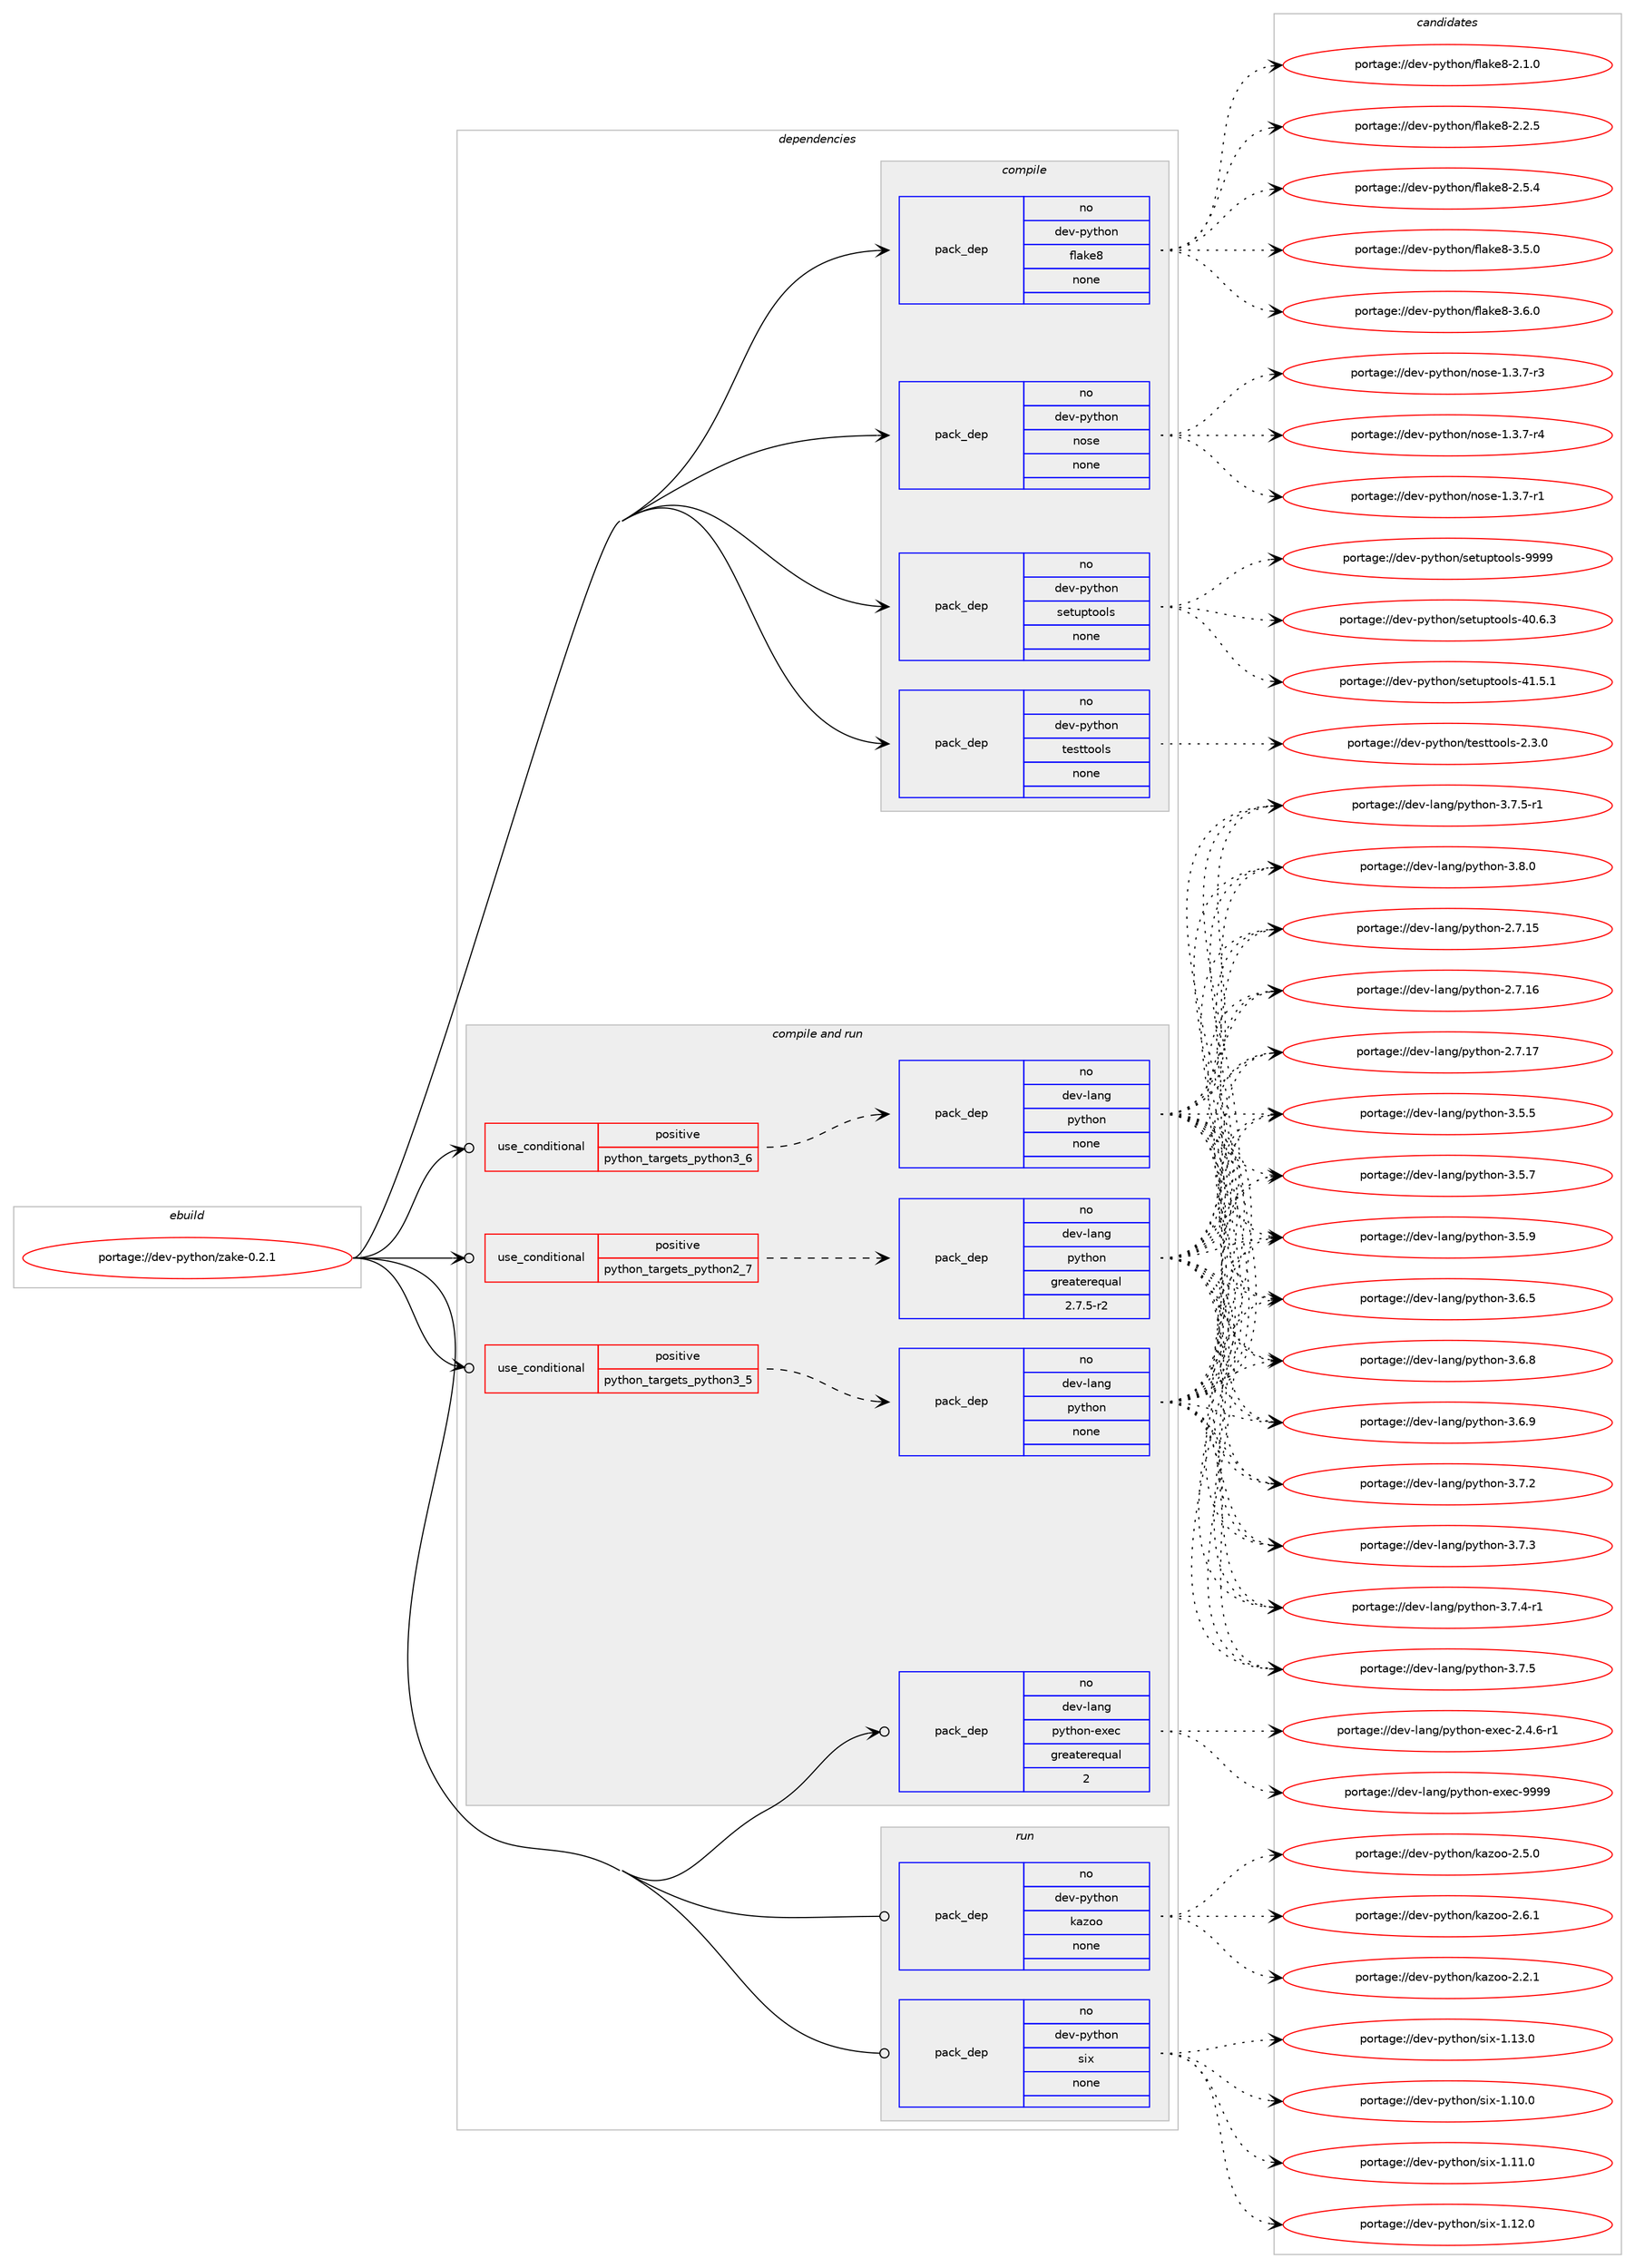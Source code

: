 digraph prolog {

# *************
# Graph options
# *************

newrank=true;
concentrate=true;
compound=true;
graph [rankdir=LR,fontname=Helvetica,fontsize=10,ranksep=1.5];#, ranksep=2.5, nodesep=0.2];
edge  [arrowhead=vee];
node  [fontname=Helvetica,fontsize=10];

# **********
# The ebuild
# **********

subgraph cluster_leftcol {
color=gray;
rank=same;
label=<<i>ebuild</i>>;
id [label="portage://dev-python/zake-0.2.1", color=red, width=4, href="../dev-python/zake-0.2.1.svg"];
}

# ****************
# The dependencies
# ****************

subgraph cluster_midcol {
color=gray;
label=<<i>dependencies</i>>;
subgraph cluster_compile {
fillcolor="#eeeeee";
style=filled;
label=<<i>compile</i>>;
subgraph pack135464 {
dependency180009 [label=<<TABLE BORDER="0" CELLBORDER="1" CELLSPACING="0" CELLPADDING="4" WIDTH="220"><TR><TD ROWSPAN="6" CELLPADDING="30">pack_dep</TD></TR><TR><TD WIDTH="110">no</TD></TR><TR><TD>dev-python</TD></TR><TR><TD>flake8</TD></TR><TR><TD>none</TD></TR><TR><TD></TD></TR></TABLE>>, shape=none, color=blue];
}
id:e -> dependency180009:w [weight=20,style="solid",arrowhead="vee"];
subgraph pack135465 {
dependency180010 [label=<<TABLE BORDER="0" CELLBORDER="1" CELLSPACING="0" CELLPADDING="4" WIDTH="220"><TR><TD ROWSPAN="6" CELLPADDING="30">pack_dep</TD></TR><TR><TD WIDTH="110">no</TD></TR><TR><TD>dev-python</TD></TR><TR><TD>nose</TD></TR><TR><TD>none</TD></TR><TR><TD></TD></TR></TABLE>>, shape=none, color=blue];
}
id:e -> dependency180010:w [weight=20,style="solid",arrowhead="vee"];
subgraph pack135466 {
dependency180011 [label=<<TABLE BORDER="0" CELLBORDER="1" CELLSPACING="0" CELLPADDING="4" WIDTH="220"><TR><TD ROWSPAN="6" CELLPADDING="30">pack_dep</TD></TR><TR><TD WIDTH="110">no</TD></TR><TR><TD>dev-python</TD></TR><TR><TD>setuptools</TD></TR><TR><TD>none</TD></TR><TR><TD></TD></TR></TABLE>>, shape=none, color=blue];
}
id:e -> dependency180011:w [weight=20,style="solid",arrowhead="vee"];
subgraph pack135467 {
dependency180012 [label=<<TABLE BORDER="0" CELLBORDER="1" CELLSPACING="0" CELLPADDING="4" WIDTH="220"><TR><TD ROWSPAN="6" CELLPADDING="30">pack_dep</TD></TR><TR><TD WIDTH="110">no</TD></TR><TR><TD>dev-python</TD></TR><TR><TD>testtools</TD></TR><TR><TD>none</TD></TR><TR><TD></TD></TR></TABLE>>, shape=none, color=blue];
}
id:e -> dependency180012:w [weight=20,style="solid",arrowhead="vee"];
}
subgraph cluster_compileandrun {
fillcolor="#eeeeee";
style=filled;
label=<<i>compile and run</i>>;
subgraph cond41134 {
dependency180013 [label=<<TABLE BORDER="0" CELLBORDER="1" CELLSPACING="0" CELLPADDING="4"><TR><TD ROWSPAN="3" CELLPADDING="10">use_conditional</TD></TR><TR><TD>positive</TD></TR><TR><TD>python_targets_python2_7</TD></TR></TABLE>>, shape=none, color=red];
subgraph pack135468 {
dependency180014 [label=<<TABLE BORDER="0" CELLBORDER="1" CELLSPACING="0" CELLPADDING="4" WIDTH="220"><TR><TD ROWSPAN="6" CELLPADDING="30">pack_dep</TD></TR><TR><TD WIDTH="110">no</TD></TR><TR><TD>dev-lang</TD></TR><TR><TD>python</TD></TR><TR><TD>greaterequal</TD></TR><TR><TD>2.7.5-r2</TD></TR></TABLE>>, shape=none, color=blue];
}
dependency180013:e -> dependency180014:w [weight=20,style="dashed",arrowhead="vee"];
}
id:e -> dependency180013:w [weight=20,style="solid",arrowhead="odotvee"];
subgraph cond41135 {
dependency180015 [label=<<TABLE BORDER="0" CELLBORDER="1" CELLSPACING="0" CELLPADDING="4"><TR><TD ROWSPAN="3" CELLPADDING="10">use_conditional</TD></TR><TR><TD>positive</TD></TR><TR><TD>python_targets_python3_5</TD></TR></TABLE>>, shape=none, color=red];
subgraph pack135469 {
dependency180016 [label=<<TABLE BORDER="0" CELLBORDER="1" CELLSPACING="0" CELLPADDING="4" WIDTH="220"><TR><TD ROWSPAN="6" CELLPADDING="30">pack_dep</TD></TR><TR><TD WIDTH="110">no</TD></TR><TR><TD>dev-lang</TD></TR><TR><TD>python</TD></TR><TR><TD>none</TD></TR><TR><TD></TD></TR></TABLE>>, shape=none, color=blue];
}
dependency180015:e -> dependency180016:w [weight=20,style="dashed",arrowhead="vee"];
}
id:e -> dependency180015:w [weight=20,style="solid",arrowhead="odotvee"];
subgraph cond41136 {
dependency180017 [label=<<TABLE BORDER="0" CELLBORDER="1" CELLSPACING="0" CELLPADDING="4"><TR><TD ROWSPAN="3" CELLPADDING="10">use_conditional</TD></TR><TR><TD>positive</TD></TR><TR><TD>python_targets_python3_6</TD></TR></TABLE>>, shape=none, color=red];
subgraph pack135470 {
dependency180018 [label=<<TABLE BORDER="0" CELLBORDER="1" CELLSPACING="0" CELLPADDING="4" WIDTH="220"><TR><TD ROWSPAN="6" CELLPADDING="30">pack_dep</TD></TR><TR><TD WIDTH="110">no</TD></TR><TR><TD>dev-lang</TD></TR><TR><TD>python</TD></TR><TR><TD>none</TD></TR><TR><TD></TD></TR></TABLE>>, shape=none, color=blue];
}
dependency180017:e -> dependency180018:w [weight=20,style="dashed",arrowhead="vee"];
}
id:e -> dependency180017:w [weight=20,style="solid",arrowhead="odotvee"];
subgraph pack135471 {
dependency180019 [label=<<TABLE BORDER="0" CELLBORDER="1" CELLSPACING="0" CELLPADDING="4" WIDTH="220"><TR><TD ROWSPAN="6" CELLPADDING="30">pack_dep</TD></TR><TR><TD WIDTH="110">no</TD></TR><TR><TD>dev-lang</TD></TR><TR><TD>python-exec</TD></TR><TR><TD>greaterequal</TD></TR><TR><TD>2</TD></TR></TABLE>>, shape=none, color=blue];
}
id:e -> dependency180019:w [weight=20,style="solid",arrowhead="odotvee"];
}
subgraph cluster_run {
fillcolor="#eeeeee";
style=filled;
label=<<i>run</i>>;
subgraph pack135472 {
dependency180020 [label=<<TABLE BORDER="0" CELLBORDER="1" CELLSPACING="0" CELLPADDING="4" WIDTH="220"><TR><TD ROWSPAN="6" CELLPADDING="30">pack_dep</TD></TR><TR><TD WIDTH="110">no</TD></TR><TR><TD>dev-python</TD></TR><TR><TD>kazoo</TD></TR><TR><TD>none</TD></TR><TR><TD></TD></TR></TABLE>>, shape=none, color=blue];
}
id:e -> dependency180020:w [weight=20,style="solid",arrowhead="odot"];
subgraph pack135473 {
dependency180021 [label=<<TABLE BORDER="0" CELLBORDER="1" CELLSPACING="0" CELLPADDING="4" WIDTH="220"><TR><TD ROWSPAN="6" CELLPADDING="30">pack_dep</TD></TR><TR><TD WIDTH="110">no</TD></TR><TR><TD>dev-python</TD></TR><TR><TD>six</TD></TR><TR><TD>none</TD></TR><TR><TD></TD></TR></TABLE>>, shape=none, color=blue];
}
id:e -> dependency180021:w [weight=20,style="solid",arrowhead="odot"];
}
}

# **************
# The candidates
# **************

subgraph cluster_choices {
rank=same;
color=gray;
label=<<i>candidates</i>>;

subgraph choice135464 {
color=black;
nodesep=1;
choiceportage10010111845112121116104111110471021089710710156455046494648 [label="portage://dev-python/flake8-2.1.0", color=red, width=4,href="../dev-python/flake8-2.1.0.svg"];
choiceportage10010111845112121116104111110471021089710710156455046504653 [label="portage://dev-python/flake8-2.2.5", color=red, width=4,href="../dev-python/flake8-2.2.5.svg"];
choiceportage10010111845112121116104111110471021089710710156455046534652 [label="portage://dev-python/flake8-2.5.4", color=red, width=4,href="../dev-python/flake8-2.5.4.svg"];
choiceportage10010111845112121116104111110471021089710710156455146534648 [label="portage://dev-python/flake8-3.5.0", color=red, width=4,href="../dev-python/flake8-3.5.0.svg"];
choiceportage10010111845112121116104111110471021089710710156455146544648 [label="portage://dev-python/flake8-3.6.0", color=red, width=4,href="../dev-python/flake8-3.6.0.svg"];
dependency180009:e -> choiceportage10010111845112121116104111110471021089710710156455046494648:w [style=dotted,weight="100"];
dependency180009:e -> choiceportage10010111845112121116104111110471021089710710156455046504653:w [style=dotted,weight="100"];
dependency180009:e -> choiceportage10010111845112121116104111110471021089710710156455046534652:w [style=dotted,weight="100"];
dependency180009:e -> choiceportage10010111845112121116104111110471021089710710156455146534648:w [style=dotted,weight="100"];
dependency180009:e -> choiceportage10010111845112121116104111110471021089710710156455146544648:w [style=dotted,weight="100"];
}
subgraph choice135465 {
color=black;
nodesep=1;
choiceportage10010111845112121116104111110471101111151014549465146554511449 [label="portage://dev-python/nose-1.3.7-r1", color=red, width=4,href="../dev-python/nose-1.3.7-r1.svg"];
choiceportage10010111845112121116104111110471101111151014549465146554511451 [label="portage://dev-python/nose-1.3.7-r3", color=red, width=4,href="../dev-python/nose-1.3.7-r3.svg"];
choiceportage10010111845112121116104111110471101111151014549465146554511452 [label="portage://dev-python/nose-1.3.7-r4", color=red, width=4,href="../dev-python/nose-1.3.7-r4.svg"];
dependency180010:e -> choiceportage10010111845112121116104111110471101111151014549465146554511449:w [style=dotted,weight="100"];
dependency180010:e -> choiceportage10010111845112121116104111110471101111151014549465146554511451:w [style=dotted,weight="100"];
dependency180010:e -> choiceportage10010111845112121116104111110471101111151014549465146554511452:w [style=dotted,weight="100"];
}
subgraph choice135466 {
color=black;
nodesep=1;
choiceportage100101118451121211161041111104711510111611711211611111110811545524846544651 [label="portage://dev-python/setuptools-40.6.3", color=red, width=4,href="../dev-python/setuptools-40.6.3.svg"];
choiceportage100101118451121211161041111104711510111611711211611111110811545524946534649 [label="portage://dev-python/setuptools-41.5.1", color=red, width=4,href="../dev-python/setuptools-41.5.1.svg"];
choiceportage10010111845112121116104111110471151011161171121161111111081154557575757 [label="portage://dev-python/setuptools-9999", color=red, width=4,href="../dev-python/setuptools-9999.svg"];
dependency180011:e -> choiceportage100101118451121211161041111104711510111611711211611111110811545524846544651:w [style=dotted,weight="100"];
dependency180011:e -> choiceportage100101118451121211161041111104711510111611711211611111110811545524946534649:w [style=dotted,weight="100"];
dependency180011:e -> choiceportage10010111845112121116104111110471151011161171121161111111081154557575757:w [style=dotted,weight="100"];
}
subgraph choice135467 {
color=black;
nodesep=1;
choiceportage1001011184511212111610411111047116101115116116111111108115455046514648 [label="portage://dev-python/testtools-2.3.0", color=red, width=4,href="../dev-python/testtools-2.3.0.svg"];
dependency180012:e -> choiceportage1001011184511212111610411111047116101115116116111111108115455046514648:w [style=dotted,weight="100"];
}
subgraph choice135468 {
color=black;
nodesep=1;
choiceportage10010111845108971101034711212111610411111045504655464953 [label="portage://dev-lang/python-2.7.15", color=red, width=4,href="../dev-lang/python-2.7.15.svg"];
choiceportage10010111845108971101034711212111610411111045504655464954 [label="portage://dev-lang/python-2.7.16", color=red, width=4,href="../dev-lang/python-2.7.16.svg"];
choiceportage10010111845108971101034711212111610411111045504655464955 [label="portage://dev-lang/python-2.7.17", color=red, width=4,href="../dev-lang/python-2.7.17.svg"];
choiceportage100101118451089711010347112121116104111110455146534653 [label="portage://dev-lang/python-3.5.5", color=red, width=4,href="../dev-lang/python-3.5.5.svg"];
choiceportage100101118451089711010347112121116104111110455146534655 [label="portage://dev-lang/python-3.5.7", color=red, width=4,href="../dev-lang/python-3.5.7.svg"];
choiceportage100101118451089711010347112121116104111110455146534657 [label="portage://dev-lang/python-3.5.9", color=red, width=4,href="../dev-lang/python-3.5.9.svg"];
choiceportage100101118451089711010347112121116104111110455146544653 [label="portage://dev-lang/python-3.6.5", color=red, width=4,href="../dev-lang/python-3.6.5.svg"];
choiceportage100101118451089711010347112121116104111110455146544656 [label="portage://dev-lang/python-3.6.8", color=red, width=4,href="../dev-lang/python-3.6.8.svg"];
choiceportage100101118451089711010347112121116104111110455146544657 [label="portage://dev-lang/python-3.6.9", color=red, width=4,href="../dev-lang/python-3.6.9.svg"];
choiceportage100101118451089711010347112121116104111110455146554650 [label="portage://dev-lang/python-3.7.2", color=red, width=4,href="../dev-lang/python-3.7.2.svg"];
choiceportage100101118451089711010347112121116104111110455146554651 [label="portage://dev-lang/python-3.7.3", color=red, width=4,href="../dev-lang/python-3.7.3.svg"];
choiceportage1001011184510897110103471121211161041111104551465546524511449 [label="portage://dev-lang/python-3.7.4-r1", color=red, width=4,href="../dev-lang/python-3.7.4-r1.svg"];
choiceportage100101118451089711010347112121116104111110455146554653 [label="portage://dev-lang/python-3.7.5", color=red, width=4,href="../dev-lang/python-3.7.5.svg"];
choiceportage1001011184510897110103471121211161041111104551465546534511449 [label="portage://dev-lang/python-3.7.5-r1", color=red, width=4,href="../dev-lang/python-3.7.5-r1.svg"];
choiceportage100101118451089711010347112121116104111110455146564648 [label="portage://dev-lang/python-3.8.0", color=red, width=4,href="../dev-lang/python-3.8.0.svg"];
dependency180014:e -> choiceportage10010111845108971101034711212111610411111045504655464953:w [style=dotted,weight="100"];
dependency180014:e -> choiceportage10010111845108971101034711212111610411111045504655464954:w [style=dotted,weight="100"];
dependency180014:e -> choiceportage10010111845108971101034711212111610411111045504655464955:w [style=dotted,weight="100"];
dependency180014:e -> choiceportage100101118451089711010347112121116104111110455146534653:w [style=dotted,weight="100"];
dependency180014:e -> choiceportage100101118451089711010347112121116104111110455146534655:w [style=dotted,weight="100"];
dependency180014:e -> choiceportage100101118451089711010347112121116104111110455146534657:w [style=dotted,weight="100"];
dependency180014:e -> choiceportage100101118451089711010347112121116104111110455146544653:w [style=dotted,weight="100"];
dependency180014:e -> choiceportage100101118451089711010347112121116104111110455146544656:w [style=dotted,weight="100"];
dependency180014:e -> choiceportage100101118451089711010347112121116104111110455146544657:w [style=dotted,weight="100"];
dependency180014:e -> choiceportage100101118451089711010347112121116104111110455146554650:w [style=dotted,weight="100"];
dependency180014:e -> choiceportage100101118451089711010347112121116104111110455146554651:w [style=dotted,weight="100"];
dependency180014:e -> choiceportage1001011184510897110103471121211161041111104551465546524511449:w [style=dotted,weight="100"];
dependency180014:e -> choiceportage100101118451089711010347112121116104111110455146554653:w [style=dotted,weight="100"];
dependency180014:e -> choiceportage1001011184510897110103471121211161041111104551465546534511449:w [style=dotted,weight="100"];
dependency180014:e -> choiceportage100101118451089711010347112121116104111110455146564648:w [style=dotted,weight="100"];
}
subgraph choice135469 {
color=black;
nodesep=1;
choiceportage10010111845108971101034711212111610411111045504655464953 [label="portage://dev-lang/python-2.7.15", color=red, width=4,href="../dev-lang/python-2.7.15.svg"];
choiceportage10010111845108971101034711212111610411111045504655464954 [label="portage://dev-lang/python-2.7.16", color=red, width=4,href="../dev-lang/python-2.7.16.svg"];
choiceportage10010111845108971101034711212111610411111045504655464955 [label="portage://dev-lang/python-2.7.17", color=red, width=4,href="../dev-lang/python-2.7.17.svg"];
choiceportage100101118451089711010347112121116104111110455146534653 [label="portage://dev-lang/python-3.5.5", color=red, width=4,href="../dev-lang/python-3.5.5.svg"];
choiceportage100101118451089711010347112121116104111110455146534655 [label="portage://dev-lang/python-3.5.7", color=red, width=4,href="../dev-lang/python-3.5.7.svg"];
choiceportage100101118451089711010347112121116104111110455146534657 [label="portage://dev-lang/python-3.5.9", color=red, width=4,href="../dev-lang/python-3.5.9.svg"];
choiceportage100101118451089711010347112121116104111110455146544653 [label="portage://dev-lang/python-3.6.5", color=red, width=4,href="../dev-lang/python-3.6.5.svg"];
choiceportage100101118451089711010347112121116104111110455146544656 [label="portage://dev-lang/python-3.6.8", color=red, width=4,href="../dev-lang/python-3.6.8.svg"];
choiceportage100101118451089711010347112121116104111110455146544657 [label="portage://dev-lang/python-3.6.9", color=red, width=4,href="../dev-lang/python-3.6.9.svg"];
choiceportage100101118451089711010347112121116104111110455146554650 [label="portage://dev-lang/python-3.7.2", color=red, width=4,href="../dev-lang/python-3.7.2.svg"];
choiceportage100101118451089711010347112121116104111110455146554651 [label="portage://dev-lang/python-3.7.3", color=red, width=4,href="../dev-lang/python-3.7.3.svg"];
choiceportage1001011184510897110103471121211161041111104551465546524511449 [label="portage://dev-lang/python-3.7.4-r1", color=red, width=4,href="../dev-lang/python-3.7.4-r1.svg"];
choiceportage100101118451089711010347112121116104111110455146554653 [label="portage://dev-lang/python-3.7.5", color=red, width=4,href="../dev-lang/python-3.7.5.svg"];
choiceportage1001011184510897110103471121211161041111104551465546534511449 [label="portage://dev-lang/python-3.7.5-r1", color=red, width=4,href="../dev-lang/python-3.7.5-r1.svg"];
choiceportage100101118451089711010347112121116104111110455146564648 [label="portage://dev-lang/python-3.8.0", color=red, width=4,href="../dev-lang/python-3.8.0.svg"];
dependency180016:e -> choiceportage10010111845108971101034711212111610411111045504655464953:w [style=dotted,weight="100"];
dependency180016:e -> choiceportage10010111845108971101034711212111610411111045504655464954:w [style=dotted,weight="100"];
dependency180016:e -> choiceportage10010111845108971101034711212111610411111045504655464955:w [style=dotted,weight="100"];
dependency180016:e -> choiceportage100101118451089711010347112121116104111110455146534653:w [style=dotted,weight="100"];
dependency180016:e -> choiceportage100101118451089711010347112121116104111110455146534655:w [style=dotted,weight="100"];
dependency180016:e -> choiceportage100101118451089711010347112121116104111110455146534657:w [style=dotted,weight="100"];
dependency180016:e -> choiceportage100101118451089711010347112121116104111110455146544653:w [style=dotted,weight="100"];
dependency180016:e -> choiceportage100101118451089711010347112121116104111110455146544656:w [style=dotted,weight="100"];
dependency180016:e -> choiceportage100101118451089711010347112121116104111110455146544657:w [style=dotted,weight="100"];
dependency180016:e -> choiceportage100101118451089711010347112121116104111110455146554650:w [style=dotted,weight="100"];
dependency180016:e -> choiceportage100101118451089711010347112121116104111110455146554651:w [style=dotted,weight="100"];
dependency180016:e -> choiceportage1001011184510897110103471121211161041111104551465546524511449:w [style=dotted,weight="100"];
dependency180016:e -> choiceportage100101118451089711010347112121116104111110455146554653:w [style=dotted,weight="100"];
dependency180016:e -> choiceportage1001011184510897110103471121211161041111104551465546534511449:w [style=dotted,weight="100"];
dependency180016:e -> choiceportage100101118451089711010347112121116104111110455146564648:w [style=dotted,weight="100"];
}
subgraph choice135470 {
color=black;
nodesep=1;
choiceportage10010111845108971101034711212111610411111045504655464953 [label="portage://dev-lang/python-2.7.15", color=red, width=4,href="../dev-lang/python-2.7.15.svg"];
choiceportage10010111845108971101034711212111610411111045504655464954 [label="portage://dev-lang/python-2.7.16", color=red, width=4,href="../dev-lang/python-2.7.16.svg"];
choiceportage10010111845108971101034711212111610411111045504655464955 [label="portage://dev-lang/python-2.7.17", color=red, width=4,href="../dev-lang/python-2.7.17.svg"];
choiceportage100101118451089711010347112121116104111110455146534653 [label="portage://dev-lang/python-3.5.5", color=red, width=4,href="../dev-lang/python-3.5.5.svg"];
choiceportage100101118451089711010347112121116104111110455146534655 [label="portage://dev-lang/python-3.5.7", color=red, width=4,href="../dev-lang/python-3.5.7.svg"];
choiceportage100101118451089711010347112121116104111110455146534657 [label="portage://dev-lang/python-3.5.9", color=red, width=4,href="../dev-lang/python-3.5.9.svg"];
choiceportage100101118451089711010347112121116104111110455146544653 [label="portage://dev-lang/python-3.6.5", color=red, width=4,href="../dev-lang/python-3.6.5.svg"];
choiceportage100101118451089711010347112121116104111110455146544656 [label="portage://dev-lang/python-3.6.8", color=red, width=4,href="../dev-lang/python-3.6.8.svg"];
choiceportage100101118451089711010347112121116104111110455146544657 [label="portage://dev-lang/python-3.6.9", color=red, width=4,href="../dev-lang/python-3.6.9.svg"];
choiceportage100101118451089711010347112121116104111110455146554650 [label="portage://dev-lang/python-3.7.2", color=red, width=4,href="../dev-lang/python-3.7.2.svg"];
choiceportage100101118451089711010347112121116104111110455146554651 [label="portage://dev-lang/python-3.7.3", color=red, width=4,href="../dev-lang/python-3.7.3.svg"];
choiceportage1001011184510897110103471121211161041111104551465546524511449 [label="portage://dev-lang/python-3.7.4-r1", color=red, width=4,href="../dev-lang/python-3.7.4-r1.svg"];
choiceportage100101118451089711010347112121116104111110455146554653 [label="portage://dev-lang/python-3.7.5", color=red, width=4,href="../dev-lang/python-3.7.5.svg"];
choiceportage1001011184510897110103471121211161041111104551465546534511449 [label="portage://dev-lang/python-3.7.5-r1", color=red, width=4,href="../dev-lang/python-3.7.5-r1.svg"];
choiceportage100101118451089711010347112121116104111110455146564648 [label="portage://dev-lang/python-3.8.0", color=red, width=4,href="../dev-lang/python-3.8.0.svg"];
dependency180018:e -> choiceportage10010111845108971101034711212111610411111045504655464953:w [style=dotted,weight="100"];
dependency180018:e -> choiceportage10010111845108971101034711212111610411111045504655464954:w [style=dotted,weight="100"];
dependency180018:e -> choiceportage10010111845108971101034711212111610411111045504655464955:w [style=dotted,weight="100"];
dependency180018:e -> choiceportage100101118451089711010347112121116104111110455146534653:w [style=dotted,weight="100"];
dependency180018:e -> choiceportage100101118451089711010347112121116104111110455146534655:w [style=dotted,weight="100"];
dependency180018:e -> choiceportage100101118451089711010347112121116104111110455146534657:w [style=dotted,weight="100"];
dependency180018:e -> choiceportage100101118451089711010347112121116104111110455146544653:w [style=dotted,weight="100"];
dependency180018:e -> choiceportage100101118451089711010347112121116104111110455146544656:w [style=dotted,weight="100"];
dependency180018:e -> choiceportage100101118451089711010347112121116104111110455146544657:w [style=dotted,weight="100"];
dependency180018:e -> choiceportage100101118451089711010347112121116104111110455146554650:w [style=dotted,weight="100"];
dependency180018:e -> choiceportage100101118451089711010347112121116104111110455146554651:w [style=dotted,weight="100"];
dependency180018:e -> choiceportage1001011184510897110103471121211161041111104551465546524511449:w [style=dotted,weight="100"];
dependency180018:e -> choiceportage100101118451089711010347112121116104111110455146554653:w [style=dotted,weight="100"];
dependency180018:e -> choiceportage1001011184510897110103471121211161041111104551465546534511449:w [style=dotted,weight="100"];
dependency180018:e -> choiceportage100101118451089711010347112121116104111110455146564648:w [style=dotted,weight="100"];
}
subgraph choice135471 {
color=black;
nodesep=1;
choiceportage10010111845108971101034711212111610411111045101120101994550465246544511449 [label="portage://dev-lang/python-exec-2.4.6-r1", color=red, width=4,href="../dev-lang/python-exec-2.4.6-r1.svg"];
choiceportage10010111845108971101034711212111610411111045101120101994557575757 [label="portage://dev-lang/python-exec-9999", color=red, width=4,href="../dev-lang/python-exec-9999.svg"];
dependency180019:e -> choiceportage10010111845108971101034711212111610411111045101120101994550465246544511449:w [style=dotted,weight="100"];
dependency180019:e -> choiceportage10010111845108971101034711212111610411111045101120101994557575757:w [style=dotted,weight="100"];
}
subgraph choice135472 {
color=black;
nodesep=1;
choiceportage100101118451121211161041111104710797122111111455046504649 [label="portage://dev-python/kazoo-2.2.1", color=red, width=4,href="../dev-python/kazoo-2.2.1.svg"];
choiceportage100101118451121211161041111104710797122111111455046534648 [label="portage://dev-python/kazoo-2.5.0", color=red, width=4,href="../dev-python/kazoo-2.5.0.svg"];
choiceportage100101118451121211161041111104710797122111111455046544649 [label="portage://dev-python/kazoo-2.6.1", color=red, width=4,href="../dev-python/kazoo-2.6.1.svg"];
dependency180020:e -> choiceportage100101118451121211161041111104710797122111111455046504649:w [style=dotted,weight="100"];
dependency180020:e -> choiceportage100101118451121211161041111104710797122111111455046534648:w [style=dotted,weight="100"];
dependency180020:e -> choiceportage100101118451121211161041111104710797122111111455046544649:w [style=dotted,weight="100"];
}
subgraph choice135473 {
color=black;
nodesep=1;
choiceportage100101118451121211161041111104711510512045494649484648 [label="portage://dev-python/six-1.10.0", color=red, width=4,href="../dev-python/six-1.10.0.svg"];
choiceportage100101118451121211161041111104711510512045494649494648 [label="portage://dev-python/six-1.11.0", color=red, width=4,href="../dev-python/six-1.11.0.svg"];
choiceportage100101118451121211161041111104711510512045494649504648 [label="portage://dev-python/six-1.12.0", color=red, width=4,href="../dev-python/six-1.12.0.svg"];
choiceportage100101118451121211161041111104711510512045494649514648 [label="portage://dev-python/six-1.13.0", color=red, width=4,href="../dev-python/six-1.13.0.svg"];
dependency180021:e -> choiceportage100101118451121211161041111104711510512045494649484648:w [style=dotted,weight="100"];
dependency180021:e -> choiceportage100101118451121211161041111104711510512045494649494648:w [style=dotted,weight="100"];
dependency180021:e -> choiceportage100101118451121211161041111104711510512045494649504648:w [style=dotted,weight="100"];
dependency180021:e -> choiceportage100101118451121211161041111104711510512045494649514648:w [style=dotted,weight="100"];
}
}

}
